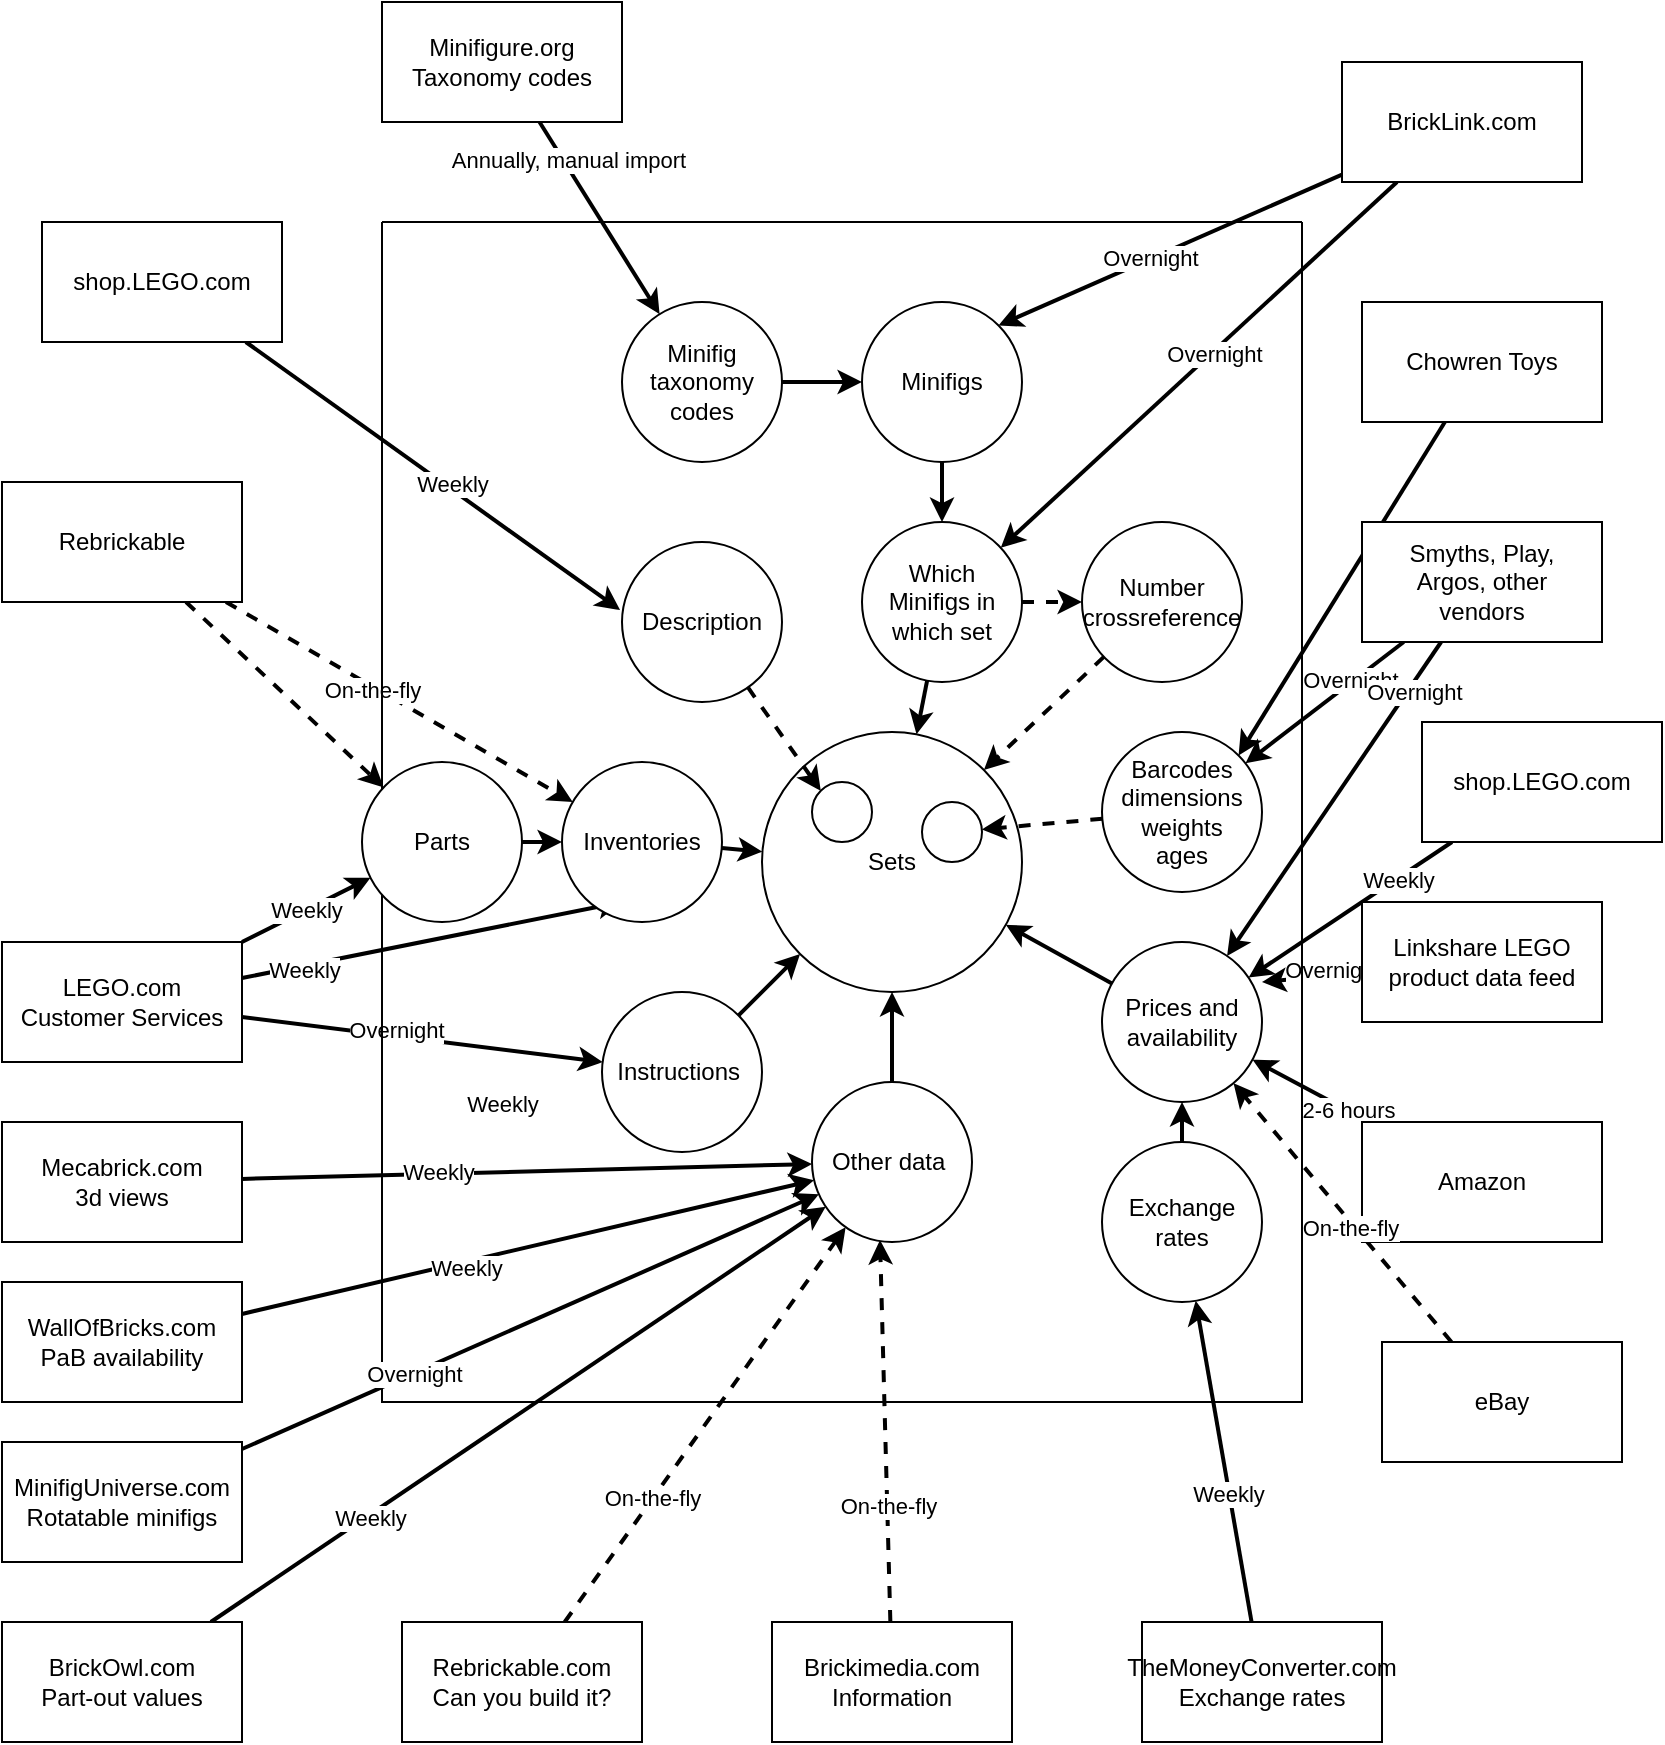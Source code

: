 <mxfile version="20.6.0" type="device"><diagram id="GdU1rkz3hUGUM_6plmSq" name="Page-1"><mxGraphModel dx="1138" dy="655" grid="1" gridSize="10" guides="1" tooltips="1" connect="1" arrows="1" fold="1" page="1" pageScale="1" pageWidth="850" pageHeight="1100" math="0" shadow="0"><root><mxCell id="0"/><mxCell id="1" parent="0"/><mxCell id="UoGcE2PXfr3xk_ylkDl6-40" style="edgeStyle=none;rounded=0;orthogonalLoop=1;jettySize=auto;html=1;strokeWidth=2;" edge="1" parent="1" source="UoGcE2PXfr3xk_ylkDl6-1" target="UoGcE2PXfr3xk_ylkDl6-19"><mxGeometry relative="1" as="geometry"/></mxCell><mxCell id="UoGcE2PXfr3xk_ylkDl6-77" value="Annually, manual import" style="edgeLabel;html=1;align=center;verticalAlign=middle;resizable=0;points=[];" vertex="1" connectable="0" parent="UoGcE2PXfr3xk_ylkDl6-40"><mxGeometry x="-0.594" y="2" relative="1" as="geometry"><mxPoint as="offset"/></mxGeometry></mxCell><mxCell id="UoGcE2PXfr3xk_ylkDl6-1" value="Minifigure.org&lt;br&gt;Taxonomy codes" style="rounded=0;whiteSpace=wrap;html=1;" vertex="1" parent="1"><mxGeometry x="190" y="20" width="120" height="60" as="geometry"/></mxCell><mxCell id="UoGcE2PXfr3xk_ylkDl6-32" style="rounded=0;orthogonalLoop=1;jettySize=auto;html=1;entryX=-0.012;entryY=0.425;entryDx=0;entryDy=0;entryPerimeter=0;strokeWidth=2;" edge="1" parent="1" source="UoGcE2PXfr3xk_ylkDl6-2" target="UoGcE2PXfr3xk_ylkDl6-27"><mxGeometry relative="1" as="geometry"/></mxCell><mxCell id="UoGcE2PXfr3xk_ylkDl6-89" value="Weekly" style="edgeLabel;html=1;align=center;verticalAlign=middle;resizable=0;points=[];" vertex="1" connectable="0" parent="UoGcE2PXfr3xk_ylkDl6-32"><mxGeometry x="0.085" y="2" relative="1" as="geometry"><mxPoint as="offset"/></mxGeometry></mxCell><mxCell id="UoGcE2PXfr3xk_ylkDl6-2" value="shop.LEGO.com" style="rounded=0;whiteSpace=wrap;html=1;" vertex="1" parent="1"><mxGeometry x="20" y="130" width="120" height="60" as="geometry"/></mxCell><mxCell id="UoGcE2PXfr3xk_ylkDl6-62" style="edgeStyle=none;rounded=0;orthogonalLoop=1;jettySize=auto;html=1;dashed=1;strokeWidth=2;" edge="1" parent="1" source="UoGcE2PXfr3xk_ylkDl6-3" target="UoGcE2PXfr3xk_ylkDl6-28"><mxGeometry relative="1" as="geometry"/></mxCell><mxCell id="UoGcE2PXfr3xk_ylkDl6-88" value="On-the-fly" style="edgeLabel;html=1;align=center;verticalAlign=middle;resizable=0;points=[];" vertex="1" connectable="0" parent="UoGcE2PXfr3xk_ylkDl6-62"><mxGeometry x="-0.152" y="-2" relative="1" as="geometry"><mxPoint as="offset"/></mxGeometry></mxCell><mxCell id="UoGcE2PXfr3xk_ylkDl6-63" style="edgeStyle=none;rounded=0;orthogonalLoop=1;jettySize=auto;html=1;dashed=1;strokeWidth=2;" edge="1" parent="1" source="UoGcE2PXfr3xk_ylkDl6-3" target="UoGcE2PXfr3xk_ylkDl6-29"><mxGeometry relative="1" as="geometry"/></mxCell><mxCell id="UoGcE2PXfr3xk_ylkDl6-3" value="Rebrickable" style="rounded=0;whiteSpace=wrap;html=1;" vertex="1" parent="1"><mxGeometry y="260" width="120" height="60" as="geometry"/></mxCell><mxCell id="UoGcE2PXfr3xk_ylkDl6-41" style="edgeStyle=none;rounded=0;orthogonalLoop=1;jettySize=auto;html=1;entryX=1;entryY=0;entryDx=0;entryDy=0;strokeWidth=2;" edge="1" parent="1" source="UoGcE2PXfr3xk_ylkDl6-4" target="UoGcE2PXfr3xk_ylkDl6-20"><mxGeometry relative="1" as="geometry"/></mxCell><mxCell id="UoGcE2PXfr3xk_ylkDl6-78" value="Overnight" style="edgeLabel;html=1;align=center;verticalAlign=middle;resizable=0;points=[];" vertex="1" connectable="0" parent="UoGcE2PXfr3xk_ylkDl6-41"><mxGeometry x="0.117" y="-1" relative="1" as="geometry"><mxPoint as="offset"/></mxGeometry></mxCell><mxCell id="UoGcE2PXfr3xk_ylkDl6-42" style="edgeStyle=none;rounded=0;orthogonalLoop=1;jettySize=auto;html=1;strokeWidth=2;" edge="1" parent="1" source="UoGcE2PXfr3xk_ylkDl6-4" target="UoGcE2PXfr3xk_ylkDl6-21"><mxGeometry relative="1" as="geometry"/></mxCell><mxCell id="UoGcE2PXfr3xk_ylkDl6-79" value="Overnight" style="edgeLabel;html=1;align=center;verticalAlign=middle;resizable=0;points=[];" vertex="1" connectable="0" parent="UoGcE2PXfr3xk_ylkDl6-42"><mxGeometry x="-0.07" y="1" relative="1" as="geometry"><mxPoint as="offset"/></mxGeometry></mxCell><mxCell id="UoGcE2PXfr3xk_ylkDl6-4" value="BrickLink.com" style="rounded=0;whiteSpace=wrap;html=1;" vertex="1" parent="1"><mxGeometry x="670" y="50" width="120" height="60" as="geometry"/></mxCell><mxCell id="UoGcE2PXfr3xk_ylkDl6-43" style="edgeStyle=none;rounded=0;orthogonalLoop=1;jettySize=auto;html=1;entryX=1;entryY=0;entryDx=0;entryDy=0;strokeWidth=2;" edge="1" parent="1" source="UoGcE2PXfr3xk_ylkDl6-5" target="UoGcE2PXfr3xk_ylkDl6-23"><mxGeometry relative="1" as="geometry"/></mxCell><mxCell id="UoGcE2PXfr3xk_ylkDl6-5" value="Chowren Toys" style="rounded=0;whiteSpace=wrap;html=1;" vertex="1" parent="1"><mxGeometry x="680" y="170" width="120" height="60" as="geometry"/></mxCell><mxCell id="UoGcE2PXfr3xk_ylkDl6-67" style="edgeStyle=none;rounded=0;orthogonalLoop=1;jettySize=auto;html=1;strokeWidth=2;" edge="1" parent="1" source="UoGcE2PXfr3xk_ylkDl6-6" target="UoGcE2PXfr3xk_ylkDl6-23"><mxGeometry relative="1" as="geometry"/></mxCell><mxCell id="UoGcE2PXfr3xk_ylkDl6-80" value="Overnight" style="edgeLabel;html=1;align=center;verticalAlign=middle;resizable=0;points=[];" vertex="1" connectable="0" parent="UoGcE2PXfr3xk_ylkDl6-67"><mxGeometry x="-0.343" y="-2" relative="1" as="geometry"><mxPoint as="offset"/></mxGeometry></mxCell><mxCell id="UoGcE2PXfr3xk_ylkDl6-68" style="edgeStyle=none;rounded=0;orthogonalLoop=1;jettySize=auto;html=1;strokeWidth=2;" edge="1" parent="1" source="UoGcE2PXfr3xk_ylkDl6-6" target="UoGcE2PXfr3xk_ylkDl6-24"><mxGeometry relative="1" as="geometry"/></mxCell><mxCell id="UoGcE2PXfr3xk_ylkDl6-82" value="Overnight" style="edgeLabel;html=1;align=center;verticalAlign=middle;resizable=0;points=[];" vertex="1" connectable="0" parent="UoGcE2PXfr3xk_ylkDl6-68"><mxGeometry x="-0.706" y="2" relative="1" as="geometry"><mxPoint as="offset"/></mxGeometry></mxCell><mxCell id="UoGcE2PXfr3xk_ylkDl6-6" value="Smyths, Play, &lt;br/&gt;Argos, other &lt;br/&gt;vendors" style="rounded=0;whiteSpace=wrap;html=1;" vertex="1" parent="1"><mxGeometry x="680" y="280" width="120" height="60" as="geometry"/></mxCell><mxCell id="UoGcE2PXfr3xk_ylkDl6-65" style="edgeStyle=none;rounded=0;orthogonalLoop=1;jettySize=auto;html=1;strokeWidth=2;" edge="1" parent="1" source="UoGcE2PXfr3xk_ylkDl6-7" target="UoGcE2PXfr3xk_ylkDl6-24"><mxGeometry relative="1" as="geometry"/></mxCell><mxCell id="UoGcE2PXfr3xk_ylkDl6-84" value="Weekly" style="edgeLabel;html=1;align=center;verticalAlign=middle;resizable=0;points=[];" vertex="1" connectable="0" parent="UoGcE2PXfr3xk_ylkDl6-65"><mxGeometry x="-0.464" relative="1" as="geometry"><mxPoint as="offset"/></mxGeometry></mxCell><mxCell id="UoGcE2PXfr3xk_ylkDl6-7" value="shop.LEGO.com" style="rounded=0;whiteSpace=wrap;html=1;" vertex="1" parent="1"><mxGeometry x="710" y="380" width="120" height="60" as="geometry"/></mxCell><mxCell id="UoGcE2PXfr3xk_ylkDl6-64" style="edgeStyle=none;rounded=0;orthogonalLoop=1;jettySize=auto;html=1;entryX=1;entryY=0.25;entryDx=0;entryDy=0;entryPerimeter=0;strokeWidth=2;" edge="1" parent="1" source="UoGcE2PXfr3xk_ylkDl6-8" target="UoGcE2PXfr3xk_ylkDl6-24"><mxGeometry relative="1" as="geometry"/></mxCell><mxCell id="UoGcE2PXfr3xk_ylkDl6-85" value="Overnight" style="edgeLabel;html=1;align=center;verticalAlign=middle;resizable=0;points=[];" vertex="1" connectable="0" parent="UoGcE2PXfr3xk_ylkDl6-64"><mxGeometry x="-0.39" y="-3" relative="1" as="geometry"><mxPoint as="offset"/></mxGeometry></mxCell><mxCell id="UoGcE2PXfr3xk_ylkDl6-8" value="Linkshare LEGO &lt;br/&gt;product data feed" style="rounded=0;whiteSpace=wrap;html=1;" vertex="1" parent="1"><mxGeometry x="680" y="470" width="120" height="60" as="geometry"/></mxCell><mxCell id="UoGcE2PXfr3xk_ylkDl6-66" style="edgeStyle=none;rounded=0;orthogonalLoop=1;jettySize=auto;html=1;strokeWidth=2;" edge="1" parent="1" source="UoGcE2PXfr3xk_ylkDl6-9" target="UoGcE2PXfr3xk_ylkDl6-24"><mxGeometry relative="1" as="geometry"/></mxCell><mxCell id="UoGcE2PXfr3xk_ylkDl6-86" value="2-6 hours" style="edgeLabel;html=1;align=center;verticalAlign=middle;resizable=0;points=[];" vertex="1" connectable="0" parent="UoGcE2PXfr3xk_ylkDl6-66"><mxGeometry x="-0.626" relative="1" as="geometry"><mxPoint as="offset"/></mxGeometry></mxCell><mxCell id="UoGcE2PXfr3xk_ylkDl6-9" value="Amazon" style="rounded=0;whiteSpace=wrap;html=1;" vertex="1" parent="1"><mxGeometry x="680" y="580" width="120" height="60" as="geometry"/></mxCell><mxCell id="UoGcE2PXfr3xk_ylkDl6-61" style="edgeStyle=none;rounded=0;orthogonalLoop=1;jettySize=auto;html=1;dashed=1;strokeWidth=2;" edge="1" parent="1" source="UoGcE2PXfr3xk_ylkDl6-10" target="UoGcE2PXfr3xk_ylkDl6-24"><mxGeometry relative="1" as="geometry"/></mxCell><mxCell id="UoGcE2PXfr3xk_ylkDl6-87" value="On-the-fly" style="edgeLabel;html=1;align=center;verticalAlign=middle;resizable=0;points=[];" vertex="1" connectable="0" parent="UoGcE2PXfr3xk_ylkDl6-61"><mxGeometry x="-0.099" y="3" relative="1" as="geometry"><mxPoint y="-1" as="offset"/></mxGeometry></mxCell><mxCell id="UoGcE2PXfr3xk_ylkDl6-10" value="eBay" style="rounded=0;whiteSpace=wrap;html=1;" vertex="1" parent="1"><mxGeometry x="690" y="690" width="120" height="60" as="geometry"/></mxCell><mxCell id="UoGcE2PXfr3xk_ylkDl6-46" value="Weekly" style="edgeStyle=none;rounded=0;orthogonalLoop=1;jettySize=auto;html=1;strokeWidth=2;" edge="1" parent="1" source="UoGcE2PXfr3xk_ylkDl6-11" target="UoGcE2PXfr3xk_ylkDl6-29"><mxGeometry relative="1" as="geometry"/></mxCell><mxCell id="UoGcE2PXfr3xk_ylkDl6-47" style="edgeStyle=none;rounded=0;orthogonalLoop=1;jettySize=auto;html=1;entryX=0.375;entryY=0.875;entryDx=0;entryDy=0;entryPerimeter=0;strokeWidth=2;" edge="1" parent="1" source="UoGcE2PXfr3xk_ylkDl6-11" target="UoGcE2PXfr3xk_ylkDl6-28"><mxGeometry relative="1" as="geometry"/></mxCell><mxCell id="UoGcE2PXfr3xk_ylkDl6-91" value="Weekly" style="edgeLabel;html=1;align=center;verticalAlign=middle;resizable=0;points=[];" vertex="1" connectable="0" parent="UoGcE2PXfr3xk_ylkDl6-47"><mxGeometry x="-0.683" y="-2" relative="1" as="geometry"><mxPoint as="offset"/></mxGeometry></mxCell><mxCell id="UoGcE2PXfr3xk_ylkDl6-48" style="edgeStyle=none;rounded=0;orthogonalLoop=1;jettySize=auto;html=1;strokeWidth=2;" edge="1" parent="1" source="UoGcE2PXfr3xk_ylkDl6-11" target="UoGcE2PXfr3xk_ylkDl6-30"><mxGeometry relative="1" as="geometry"/></mxCell><mxCell id="UoGcE2PXfr3xk_ylkDl6-90" value="Overnight" style="edgeLabel;html=1;align=center;verticalAlign=middle;resizable=0;points=[];" vertex="1" connectable="0" parent="UoGcE2PXfr3xk_ylkDl6-48"><mxGeometry x="-0.152" y="2" relative="1" as="geometry"><mxPoint y="-1" as="offset"/></mxGeometry></mxCell><mxCell id="UoGcE2PXfr3xk_ylkDl6-11" value="LEGO.com &lt;br/&gt;Customer Services" style="rounded=0;whiteSpace=wrap;html=1;" vertex="1" parent="1"><mxGeometry y="490" width="120" height="60" as="geometry"/></mxCell><mxCell id="UoGcE2PXfr3xk_ylkDl6-54" style="edgeStyle=none;rounded=0;orthogonalLoop=1;jettySize=auto;html=1;strokeWidth=2;" edge="1" parent="1" source="UoGcE2PXfr3xk_ylkDl6-12" target="UoGcE2PXfr3xk_ylkDl6-31"><mxGeometry relative="1" as="geometry"/></mxCell><mxCell id="UoGcE2PXfr3xk_ylkDl6-92" value="Weekly" style="edgeLabel;html=1;align=center;verticalAlign=middle;resizable=0;points=[];" vertex="1" connectable="0" parent="UoGcE2PXfr3xk_ylkDl6-54"><mxGeometry x="-0.313" y="1" relative="1" as="geometry"><mxPoint as="offset"/></mxGeometry></mxCell><mxCell id="UoGcE2PXfr3xk_ylkDl6-12" value="Mecabrick.com&lt;br/&gt;3d views" style="rounded=0;whiteSpace=wrap;html=1;" vertex="1" parent="1"><mxGeometry y="580" width="120" height="60" as="geometry"/></mxCell><mxCell id="UoGcE2PXfr3xk_ylkDl6-56" style="edgeStyle=none;rounded=0;orthogonalLoop=1;jettySize=auto;html=1;strokeWidth=2;" edge="1" parent="1" source="UoGcE2PXfr3xk_ylkDl6-13" target="UoGcE2PXfr3xk_ylkDl6-31"><mxGeometry relative="1" as="geometry"/></mxCell><mxCell id="UoGcE2PXfr3xk_ylkDl6-72" value="Weekly" style="edgeLabel;html=1;align=center;verticalAlign=middle;resizable=0;points=[];" vertex="1" connectable="0" parent="UoGcE2PXfr3xk_ylkDl6-56"><mxGeometry x="-0.486" y="-1" relative="1" as="geometry"><mxPoint as="offset"/></mxGeometry></mxCell><mxCell id="UoGcE2PXfr3xk_ylkDl6-13" value="BrickOwl.com&lt;br/&gt;Part-out values" style="rounded=0;whiteSpace=wrap;html=1;" vertex="1" parent="1"><mxGeometry y="830" width="120" height="60" as="geometry"/></mxCell><mxCell id="UoGcE2PXfr3xk_ylkDl6-55" style="edgeStyle=none;rounded=0;orthogonalLoop=1;jettySize=auto;html=1;strokeWidth=2;" edge="1" parent="1" source="UoGcE2PXfr3xk_ylkDl6-14" target="UoGcE2PXfr3xk_ylkDl6-31"><mxGeometry relative="1" as="geometry"/></mxCell><mxCell id="UoGcE2PXfr3xk_ylkDl6-71" value="Weekly" style="edgeLabel;html=1;align=center;verticalAlign=middle;resizable=0;points=[];" vertex="1" connectable="0" parent="UoGcE2PXfr3xk_ylkDl6-55"><mxGeometry x="-0.224" y="-3" relative="1" as="geometry"><mxPoint as="offset"/></mxGeometry></mxCell><mxCell id="UoGcE2PXfr3xk_ylkDl6-14" value="WallOfBricks.com&lt;br/&gt;PaB availability" style="rounded=0;whiteSpace=wrap;html=1;" vertex="1" parent="1"><mxGeometry y="660" width="120" height="60" as="geometry"/></mxCell><mxCell id="UoGcE2PXfr3xk_ylkDl6-59" style="edgeStyle=none;rounded=0;orthogonalLoop=1;jettySize=auto;html=1;strokeWidth=2;dashed=1;" edge="1" parent="1" source="UoGcE2PXfr3xk_ylkDl6-15" target="UoGcE2PXfr3xk_ylkDl6-31"><mxGeometry relative="1" as="geometry"/></mxCell><mxCell id="UoGcE2PXfr3xk_ylkDl6-74" value="On-the-fly" style="edgeLabel;html=1;align=center;verticalAlign=middle;resizable=0;points=[];" vertex="1" connectable="0" parent="UoGcE2PXfr3xk_ylkDl6-59"><mxGeometry x="-0.375" y="1" relative="1" as="geometry"><mxPoint as="offset"/></mxGeometry></mxCell><mxCell id="UoGcE2PXfr3xk_ylkDl6-15" value="Rebrickable.com&lt;br/&gt;Can you build it?" style="rounded=0;whiteSpace=wrap;html=1;" vertex="1" parent="1"><mxGeometry x="200" y="830" width="120" height="60" as="geometry"/></mxCell><mxCell id="UoGcE2PXfr3xk_ylkDl6-60" style="edgeStyle=none;rounded=0;orthogonalLoop=1;jettySize=auto;html=1;entryX=0.425;entryY=0.988;entryDx=0;entryDy=0;entryPerimeter=0;dashed=1;strokeWidth=2;" edge="1" parent="1" source="UoGcE2PXfr3xk_ylkDl6-16" target="UoGcE2PXfr3xk_ylkDl6-31"><mxGeometry relative="1" as="geometry"/></mxCell><mxCell id="UoGcE2PXfr3xk_ylkDl6-75" value="On-the-fly" style="edgeLabel;html=1;align=center;verticalAlign=middle;resizable=0;points=[];" vertex="1" connectable="0" parent="UoGcE2PXfr3xk_ylkDl6-60"><mxGeometry x="-0.385" relative="1" as="geometry"><mxPoint as="offset"/></mxGeometry></mxCell><mxCell id="UoGcE2PXfr3xk_ylkDl6-16" value="Brickimedia.com&lt;br/&gt;Information" style="rounded=0;whiteSpace=wrap;html=1;" vertex="1" parent="1"><mxGeometry x="385" y="830" width="120" height="60" as="geometry"/></mxCell><mxCell id="UoGcE2PXfr3xk_ylkDl6-49" style="edgeStyle=none;rounded=0;orthogonalLoop=1;jettySize=auto;html=1;strokeWidth=2;" edge="1" parent="1" source="UoGcE2PXfr3xk_ylkDl6-17" target="UoGcE2PXfr3xk_ylkDl6-25"><mxGeometry relative="1" as="geometry"/></mxCell><mxCell id="UoGcE2PXfr3xk_ylkDl6-76" value="Weekly" style="edgeLabel;html=1;align=center;verticalAlign=middle;resizable=0;points=[];" vertex="1" connectable="0" parent="UoGcE2PXfr3xk_ylkDl6-49"><mxGeometry x="-0.195" y="1" relative="1" as="geometry"><mxPoint as="offset"/></mxGeometry></mxCell><mxCell id="UoGcE2PXfr3xk_ylkDl6-17" value="TheMoneyConverter.com&lt;br/&gt;Exchange rates" style="rounded=0;whiteSpace=wrap;html=1;" vertex="1" parent="1"><mxGeometry x="570" y="830" width="120" height="60" as="geometry"/></mxCell><mxCell id="UoGcE2PXfr3xk_ylkDl6-18" value="" style="swimlane;startSize=0;rounded=0;" vertex="1" parent="1"><mxGeometry x="190" y="130" width="460" height="590" as="geometry"><mxRectangle x="190" y="130" width="50" height="40" as="alternateBounds"/></mxGeometry></mxCell><mxCell id="UoGcE2PXfr3xk_ylkDl6-33" value="" style="edgeStyle=none;rounded=0;orthogonalLoop=1;jettySize=auto;html=1;strokeWidth=2;" edge="1" parent="UoGcE2PXfr3xk_ylkDl6-18" source="UoGcE2PXfr3xk_ylkDl6-19" target="UoGcE2PXfr3xk_ylkDl6-20"><mxGeometry relative="1" as="geometry"/></mxCell><mxCell id="UoGcE2PXfr3xk_ylkDl6-19" value="Minifig &lt;br/&gt;taxonomy &lt;br/&gt;codes" style="ellipse;whiteSpace=wrap;html=1;aspect=fixed;rounded=0;" vertex="1" parent="UoGcE2PXfr3xk_ylkDl6-18"><mxGeometry x="120" y="40" width="80" height="80" as="geometry"/></mxCell><mxCell id="UoGcE2PXfr3xk_ylkDl6-34" value="" style="edgeStyle=none;rounded=0;orthogonalLoop=1;jettySize=auto;html=1;strokeWidth=2;" edge="1" parent="UoGcE2PXfr3xk_ylkDl6-18" source="UoGcE2PXfr3xk_ylkDl6-20" target="UoGcE2PXfr3xk_ylkDl6-21"><mxGeometry relative="1" as="geometry"/></mxCell><mxCell id="UoGcE2PXfr3xk_ylkDl6-20" value="Minifigs" style="ellipse;whiteSpace=wrap;html=1;aspect=fixed;rounded=0;" vertex="1" parent="UoGcE2PXfr3xk_ylkDl6-18"><mxGeometry x="240" y="40" width="80" height="80" as="geometry"/></mxCell><mxCell id="UoGcE2PXfr3xk_ylkDl6-35" value="" style="edgeStyle=none;rounded=0;orthogonalLoop=1;jettySize=auto;html=1;strokeWidth=2;dashed=1;" edge="1" parent="UoGcE2PXfr3xk_ylkDl6-18" source="UoGcE2PXfr3xk_ylkDl6-21" target="UoGcE2PXfr3xk_ylkDl6-22"><mxGeometry relative="1" as="geometry"/></mxCell><mxCell id="UoGcE2PXfr3xk_ylkDl6-39" value="" style="edgeStyle=none;rounded=0;orthogonalLoop=1;jettySize=auto;html=1;strokeWidth=2;" edge="1" parent="UoGcE2PXfr3xk_ylkDl6-18" source="UoGcE2PXfr3xk_ylkDl6-21" target="UoGcE2PXfr3xk_ylkDl6-26"><mxGeometry relative="1" as="geometry"/></mxCell><mxCell id="UoGcE2PXfr3xk_ylkDl6-21" value="Which &lt;br/&gt;Minifigs in &lt;br/&gt;which set" style="ellipse;whiteSpace=wrap;html=1;aspect=fixed;rounded=0;" vertex="1" parent="UoGcE2PXfr3xk_ylkDl6-18"><mxGeometry x="240" y="150" width="80" height="80" as="geometry"/></mxCell><mxCell id="UoGcE2PXfr3xk_ylkDl6-36" style="edgeStyle=none;rounded=0;orthogonalLoop=1;jettySize=auto;html=1;entryX=1;entryY=0;entryDx=0;entryDy=0;dashed=1;strokeWidth=2;" edge="1" parent="UoGcE2PXfr3xk_ylkDl6-18" source="UoGcE2PXfr3xk_ylkDl6-22" target="UoGcE2PXfr3xk_ylkDl6-26"><mxGeometry relative="1" as="geometry"/></mxCell><mxCell id="UoGcE2PXfr3xk_ylkDl6-22" value="Number &lt;br/&gt;crossreference" style="ellipse;whiteSpace=wrap;html=1;aspect=fixed;rounded=0;" vertex="1" parent="UoGcE2PXfr3xk_ylkDl6-18"><mxGeometry x="350" y="150" width="80" height="80" as="geometry"/></mxCell><mxCell id="UoGcE2PXfr3xk_ylkDl6-23" value="Barcodes &lt;br/&gt;dimensions &lt;br/&gt;weights&lt;br/&gt;ages" style="ellipse;whiteSpace=wrap;html=1;aspect=fixed;rounded=0;" vertex="1" parent="UoGcE2PXfr3xk_ylkDl6-18"><mxGeometry x="360" y="255" width="80" height="80" as="geometry"/></mxCell><mxCell id="UoGcE2PXfr3xk_ylkDl6-51" style="edgeStyle=none;rounded=0;orthogonalLoop=1;jettySize=auto;html=1;strokeWidth=2;" edge="1" parent="UoGcE2PXfr3xk_ylkDl6-18" source="UoGcE2PXfr3xk_ylkDl6-24" target="UoGcE2PXfr3xk_ylkDl6-26"><mxGeometry relative="1" as="geometry"/></mxCell><mxCell id="UoGcE2PXfr3xk_ylkDl6-24" value="Prices and &lt;br/&gt;availability" style="ellipse;whiteSpace=wrap;html=1;aspect=fixed;rounded=0;" vertex="1" parent="UoGcE2PXfr3xk_ylkDl6-18"><mxGeometry x="360" y="360" width="80" height="80" as="geometry"/></mxCell><mxCell id="UoGcE2PXfr3xk_ylkDl6-50" style="edgeStyle=none;rounded=0;orthogonalLoop=1;jettySize=auto;html=1;strokeWidth=2;" edge="1" parent="UoGcE2PXfr3xk_ylkDl6-18" source="UoGcE2PXfr3xk_ylkDl6-25" target="UoGcE2PXfr3xk_ylkDl6-24"><mxGeometry relative="1" as="geometry"/></mxCell><mxCell id="UoGcE2PXfr3xk_ylkDl6-25" value="Exchange &lt;br/&gt;rates" style="ellipse;whiteSpace=wrap;html=1;aspect=fixed;rounded=0;" vertex="1" parent="UoGcE2PXfr3xk_ylkDl6-18"><mxGeometry x="360" y="460" width="80" height="80" as="geometry"/></mxCell><mxCell id="UoGcE2PXfr3xk_ylkDl6-26" value="Sets" style="ellipse;whiteSpace=wrap;html=1;aspect=fixed;rounded=0;" vertex="1" parent="UoGcE2PXfr3xk_ylkDl6-18"><mxGeometry x="190" y="255" width="130" height="130" as="geometry"/></mxCell><mxCell id="UoGcE2PXfr3xk_ylkDl6-38" style="edgeStyle=none;rounded=0;orthogonalLoop=1;jettySize=auto;html=1;dashed=1;strokeWidth=2;entryX=0;entryY=0;entryDx=0;entryDy=0;" edge="1" parent="UoGcE2PXfr3xk_ylkDl6-18" source="UoGcE2PXfr3xk_ylkDl6-27" target="UoGcE2PXfr3xk_ylkDl6-93"><mxGeometry relative="1" as="geometry"/></mxCell><mxCell id="UoGcE2PXfr3xk_ylkDl6-27" value="Description" style="ellipse;whiteSpace=wrap;html=1;aspect=fixed;rounded=0;" vertex="1" parent="UoGcE2PXfr3xk_ylkDl6-18"><mxGeometry x="120" y="160" width="80" height="80" as="geometry"/></mxCell><mxCell id="UoGcE2PXfr3xk_ylkDl6-45" value="" style="edgeStyle=none;rounded=0;orthogonalLoop=1;jettySize=auto;html=1;strokeWidth=2;" edge="1" parent="UoGcE2PXfr3xk_ylkDl6-18" source="UoGcE2PXfr3xk_ylkDl6-28" target="UoGcE2PXfr3xk_ylkDl6-26"><mxGeometry relative="1" as="geometry"/></mxCell><mxCell id="UoGcE2PXfr3xk_ylkDl6-28" value="Inventories" style="ellipse;whiteSpace=wrap;html=1;aspect=fixed;rounded=0;" vertex="1" parent="UoGcE2PXfr3xk_ylkDl6-18"><mxGeometry x="90" y="270" width="80" height="80" as="geometry"/></mxCell><mxCell id="UoGcE2PXfr3xk_ylkDl6-44" value="" style="edgeStyle=none;rounded=0;orthogonalLoop=1;jettySize=auto;html=1;strokeWidth=2;" edge="1" parent="UoGcE2PXfr3xk_ylkDl6-18" source="UoGcE2PXfr3xk_ylkDl6-29" target="UoGcE2PXfr3xk_ylkDl6-28"><mxGeometry relative="1" as="geometry"/></mxCell><mxCell id="UoGcE2PXfr3xk_ylkDl6-29" value="Parts" style="ellipse;whiteSpace=wrap;html=1;aspect=fixed;rounded=0;" vertex="1" parent="UoGcE2PXfr3xk_ylkDl6-18"><mxGeometry x="-10" y="270" width="80" height="80" as="geometry"/></mxCell><mxCell id="UoGcE2PXfr3xk_ylkDl6-53" style="edgeStyle=none;rounded=0;orthogonalLoop=1;jettySize=auto;html=1;strokeWidth=2;" edge="1" parent="UoGcE2PXfr3xk_ylkDl6-18" source="UoGcE2PXfr3xk_ylkDl6-30" target="UoGcE2PXfr3xk_ylkDl6-26"><mxGeometry relative="1" as="geometry"/></mxCell><mxCell id="UoGcE2PXfr3xk_ylkDl6-30" value="Instructions&amp;nbsp;" style="ellipse;whiteSpace=wrap;html=1;aspect=fixed;rounded=0;" vertex="1" parent="UoGcE2PXfr3xk_ylkDl6-18"><mxGeometry x="110" y="385" width="80" height="80" as="geometry"/></mxCell><mxCell id="UoGcE2PXfr3xk_ylkDl6-52" style="edgeStyle=none;rounded=0;orthogonalLoop=1;jettySize=auto;html=1;entryX=0.5;entryY=1;entryDx=0;entryDy=0;strokeWidth=2;" edge="1" parent="UoGcE2PXfr3xk_ylkDl6-18" source="UoGcE2PXfr3xk_ylkDl6-31" target="UoGcE2PXfr3xk_ylkDl6-26"><mxGeometry relative="1" as="geometry"/></mxCell><mxCell id="UoGcE2PXfr3xk_ylkDl6-31" value="Other data&amp;nbsp;" style="ellipse;whiteSpace=wrap;html=1;aspect=fixed;rounded=0;" vertex="1" parent="UoGcE2PXfr3xk_ylkDl6-18"><mxGeometry x="215" y="430" width="80" height="80" as="geometry"/></mxCell><mxCell id="UoGcE2PXfr3xk_ylkDl6-93" value="" style="ellipse;whiteSpace=wrap;html=1;aspect=fixed;" vertex="1" parent="UoGcE2PXfr3xk_ylkDl6-18"><mxGeometry x="215" y="280" width="30" height="30" as="geometry"/></mxCell><mxCell id="UoGcE2PXfr3xk_ylkDl6-94" value="" style="ellipse;whiteSpace=wrap;html=1;aspect=fixed;" vertex="1" parent="UoGcE2PXfr3xk_ylkDl6-18"><mxGeometry x="270" y="290" width="30" height="30" as="geometry"/></mxCell><mxCell id="UoGcE2PXfr3xk_ylkDl6-37" value="" style="edgeStyle=none;rounded=0;orthogonalLoop=1;jettySize=auto;html=1;dashed=1;strokeWidth=2;" edge="1" parent="UoGcE2PXfr3xk_ylkDl6-18" source="UoGcE2PXfr3xk_ylkDl6-23" target="UoGcE2PXfr3xk_ylkDl6-94"><mxGeometry relative="1" as="geometry"/></mxCell><mxCell id="UoGcE2PXfr3xk_ylkDl6-58" style="edgeStyle=none;rounded=0;orthogonalLoop=1;jettySize=auto;html=1;strokeWidth=2;" edge="1" parent="1" source="UoGcE2PXfr3xk_ylkDl6-57" target="UoGcE2PXfr3xk_ylkDl6-31"><mxGeometry relative="1" as="geometry"/></mxCell><mxCell id="UoGcE2PXfr3xk_ylkDl6-73" value="Overnight" style="edgeLabel;html=1;align=center;verticalAlign=middle;resizable=0;points=[];" vertex="1" connectable="0" parent="UoGcE2PXfr3xk_ylkDl6-58"><mxGeometry x="-0.407" relative="1" as="geometry"><mxPoint as="offset"/></mxGeometry></mxCell><mxCell id="UoGcE2PXfr3xk_ylkDl6-57" value="MinifigUniverse.com&lt;br/&gt;Rotatable minifigs" style="rounded=0;whiteSpace=wrap;html=1;" vertex="1" parent="1"><mxGeometry y="740" width="120" height="60" as="geometry"/></mxCell><mxCell id="UoGcE2PXfr3xk_ylkDl6-70" value="Weekly" style="edgeLabel;html=1;align=center;verticalAlign=middle;resizable=0;points=[];" vertex="1" connectable="0" parent="1"><mxGeometry x="249.946" y="570.393" as="geometry"/></mxCell></root></mxGraphModel></diagram></mxfile>

